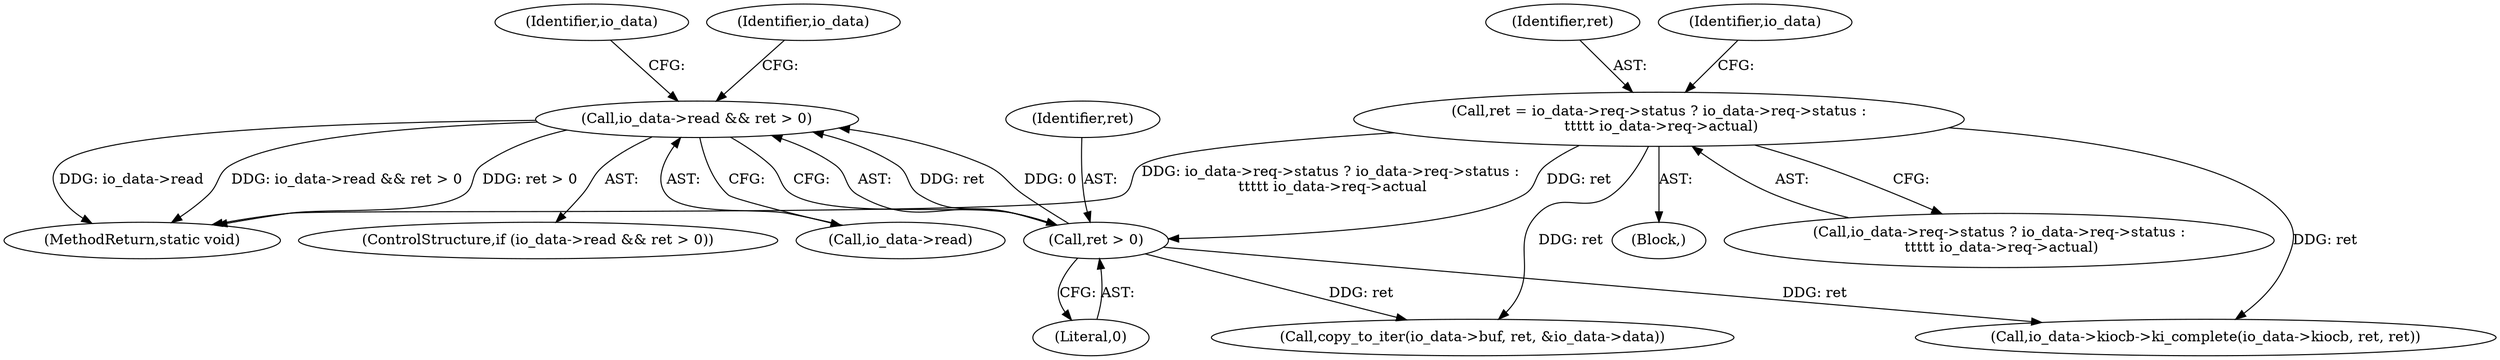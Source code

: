 digraph "0_linux_38740a5b87d53ceb89eb2c970150f6e94e00373a@API" {
"1000123" [label="(Call,io_data->read && ret > 0)"];
"1000127" [label="(Call,ret > 0)"];
"1000104" [label="(Call,ret = io_data->req->status ? io_data->req->status :\n \t\t\t\t\t io_data->req->actual)"];
"1000106" [label="(Call,io_data->req->status ? io_data->req->status :\n \t\t\t\t\t io_data->req->actual)"];
"1000123" [label="(Call,io_data->read && ret > 0)"];
"1000216" [label="(MethodReturn,static void)"];
"1000104" [label="(Call,ret = io_data->req->status ? io_data->req->status :\n \t\t\t\t\t io_data->req->actual)"];
"1000160" [label="(Call,io_data->kiocb->ki_complete(io_data->kiocb, ret, ret))"];
"1000102" [label="(Block,)"];
"1000122" [label="(ControlStructure,if (io_data->read && ret > 0))"];
"1000105" [label="(Identifier,ret)"];
"1000125" [label="(Identifier,io_data)"];
"1000128" [label="(Identifier,ret)"];
"1000127" [label="(Call,ret > 0)"];
"1000124" [label="(Call,io_data->read)"];
"1000133" [label="(Identifier,io_data)"];
"1000162" [label="(Identifier,io_data)"];
"1000129" [label="(Literal,0)"];
"1000137" [label="(Call,copy_to_iter(io_data->buf, ret, &io_data->data))"];
"1000123" -> "1000122"  [label="AST: "];
"1000123" -> "1000124"  [label="CFG: "];
"1000123" -> "1000127"  [label="CFG: "];
"1000124" -> "1000123"  [label="AST: "];
"1000127" -> "1000123"  [label="AST: "];
"1000133" -> "1000123"  [label="CFG: "];
"1000162" -> "1000123"  [label="CFG: "];
"1000123" -> "1000216"  [label="DDG: io_data->read && ret > 0"];
"1000123" -> "1000216"  [label="DDG: ret > 0"];
"1000123" -> "1000216"  [label="DDG: io_data->read"];
"1000127" -> "1000123"  [label="DDG: ret"];
"1000127" -> "1000123"  [label="DDG: 0"];
"1000127" -> "1000129"  [label="CFG: "];
"1000128" -> "1000127"  [label="AST: "];
"1000129" -> "1000127"  [label="AST: "];
"1000104" -> "1000127"  [label="DDG: ret"];
"1000127" -> "1000137"  [label="DDG: ret"];
"1000127" -> "1000160"  [label="DDG: ret"];
"1000104" -> "1000102"  [label="AST: "];
"1000104" -> "1000106"  [label="CFG: "];
"1000105" -> "1000104"  [label="AST: "];
"1000106" -> "1000104"  [label="AST: "];
"1000125" -> "1000104"  [label="CFG: "];
"1000104" -> "1000216"  [label="DDG: io_data->req->status ? io_data->req->status :\n \t\t\t\t\t io_data->req->actual"];
"1000104" -> "1000137"  [label="DDG: ret"];
"1000104" -> "1000160"  [label="DDG: ret"];
}
